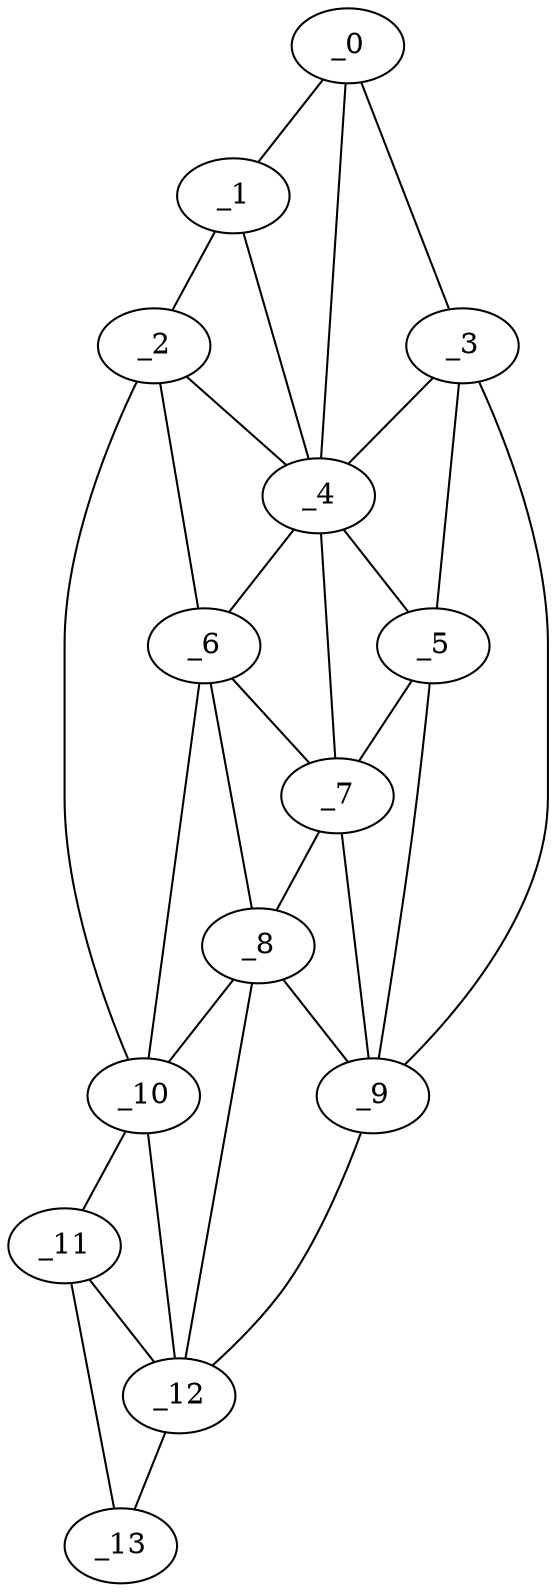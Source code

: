 graph "obj21__120.gxl" {
	_0	 [x=49,
		y=58];
	_1	 [x=56,
		y=37];
	_0 -- _1	 [valence=1];
	_3	 [x=73,
		y=73];
	_0 -- _3	 [valence=1];
	_4	 [x=87,
		y=59];
	_0 -- _4	 [valence=2];
	_2	 [x=70,
		y=28];
	_1 -- _2	 [valence=1];
	_1 -- _4	 [valence=2];
	_2 -- _4	 [valence=2];
	_6	 [x=92,
		y=44];
	_2 -- _6	 [valence=2];
	_10	 [x=113,
		y=13];
	_2 -- _10	 [valence=1];
	_3 -- _4	 [valence=2];
	_5	 [x=87,
		y=65];
	_3 -- _5	 [valence=1];
	_9	 [x=104,
		y=67];
	_3 -- _9	 [valence=1];
	_4 -- _5	 [valence=2];
	_4 -- _6	 [valence=2];
	_7	 [x=98,
		y=62];
	_4 -- _7	 [valence=1];
	_5 -- _7	 [valence=1];
	_5 -- _9	 [valence=2];
	_6 -- _7	 [valence=2];
	_8	 [x=104,
		y=48];
	_6 -- _8	 [valence=1];
	_6 -- _10	 [valence=2];
	_7 -- _8	 [valence=2];
	_7 -- _9	 [valence=1];
	_8 -- _9	 [valence=2];
	_8 -- _10	 [valence=2];
	_12	 [x=121,
		y=37];
	_8 -- _12	 [valence=2];
	_9 -- _12	 [valence=1];
	_11	 [x=119,
		y=15];
	_10 -- _11	 [valence=1];
	_10 -- _12	 [valence=1];
	_11 -- _12	 [valence=1];
	_13	 [x=125,
		y=22];
	_11 -- _13	 [valence=1];
	_12 -- _13	 [valence=1];
}
